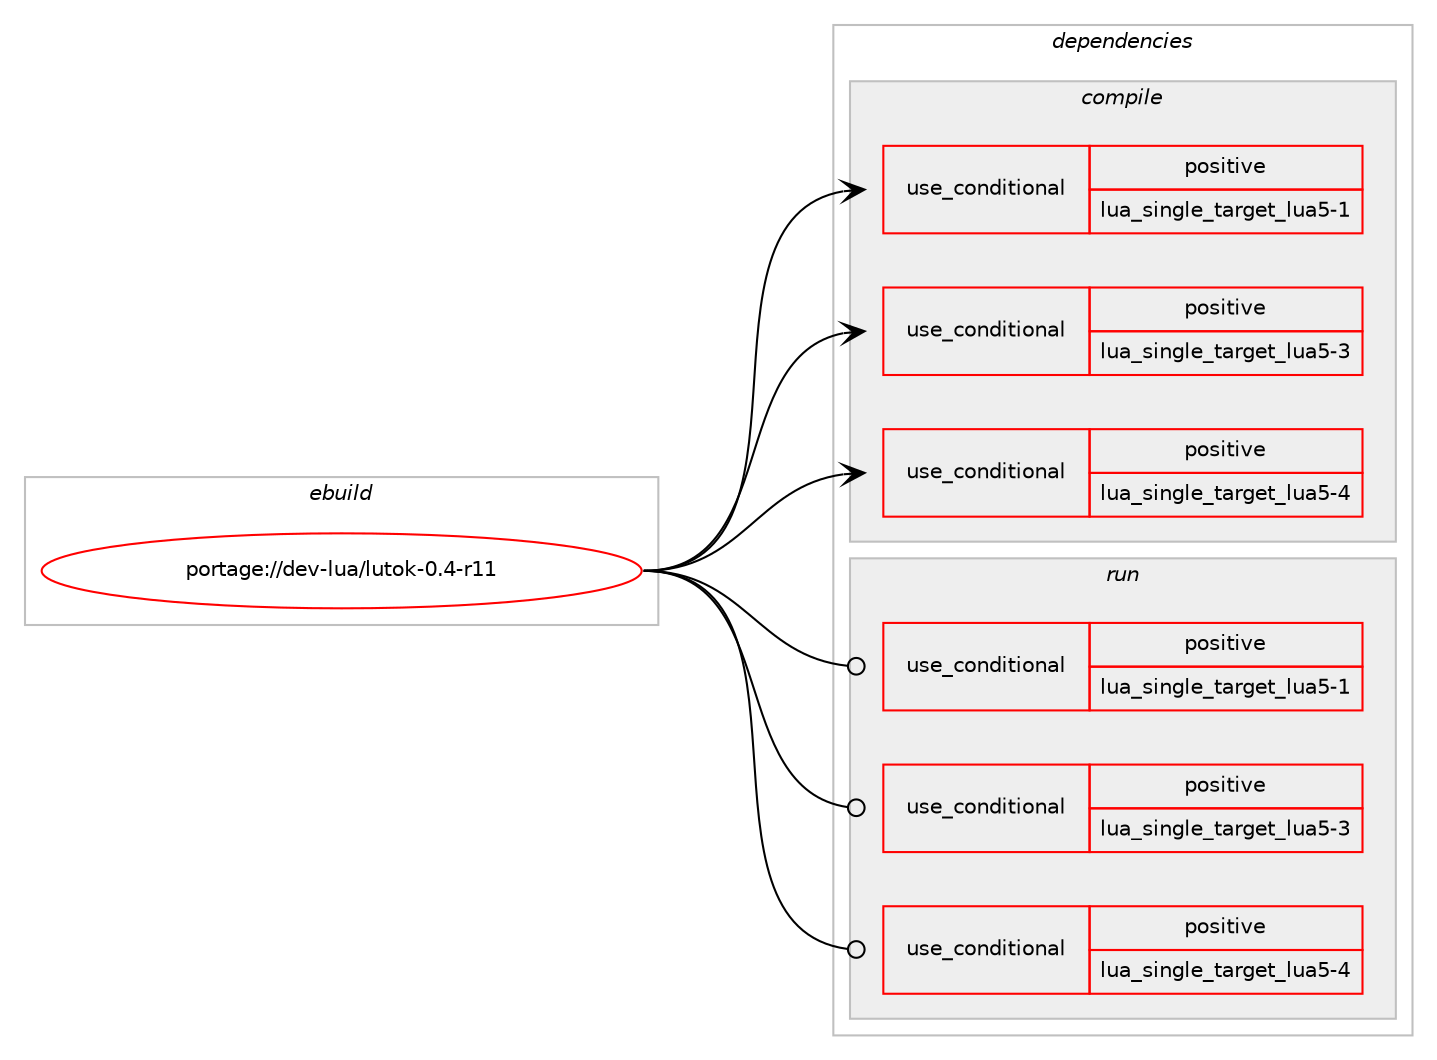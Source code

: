 digraph prolog {

# *************
# Graph options
# *************

newrank=true;
concentrate=true;
compound=true;
graph [rankdir=LR,fontname=Helvetica,fontsize=10,ranksep=1.5];#, ranksep=2.5, nodesep=0.2];
edge  [arrowhead=vee];
node  [fontname=Helvetica,fontsize=10];

# **********
# The ebuild
# **********

subgraph cluster_leftcol {
color=gray;
rank=same;
label=<<i>ebuild</i>>;
id [label="portage://dev-lua/lutok-0.4-r11", color=red, width=4, href="../dev-lua/lutok-0.4-r11.svg"];
}

# ****************
# The dependencies
# ****************

subgraph cluster_midcol {
color=gray;
label=<<i>dependencies</i>>;
subgraph cluster_compile {
fillcolor="#eeeeee";
style=filled;
label=<<i>compile</i>>;
subgraph cond28374 {
dependency59063 [label=<<TABLE BORDER="0" CELLBORDER="1" CELLSPACING="0" CELLPADDING="4"><TR><TD ROWSPAN="3" CELLPADDING="10">use_conditional</TD></TR><TR><TD>positive</TD></TR><TR><TD>lua_single_target_lua5-1</TD></TR></TABLE>>, shape=none, color=red];
# *** BEGIN UNKNOWN DEPENDENCY TYPE (TODO) ***
# dependency59063 -> package_dependency(portage://dev-lua/lutok-0.4-r11,install,no,dev-lang,lua,none,[,,],[slot(5.1)],[])
# *** END UNKNOWN DEPENDENCY TYPE (TODO) ***

}
id:e -> dependency59063:w [weight=20,style="solid",arrowhead="vee"];
subgraph cond28375 {
dependency59064 [label=<<TABLE BORDER="0" CELLBORDER="1" CELLSPACING="0" CELLPADDING="4"><TR><TD ROWSPAN="3" CELLPADDING="10">use_conditional</TD></TR><TR><TD>positive</TD></TR><TR><TD>lua_single_target_lua5-3</TD></TR></TABLE>>, shape=none, color=red];
# *** BEGIN UNKNOWN DEPENDENCY TYPE (TODO) ***
# dependency59064 -> package_dependency(portage://dev-lua/lutok-0.4-r11,install,no,dev-lang,lua,none,[,,],[slot(5.3)],[])
# *** END UNKNOWN DEPENDENCY TYPE (TODO) ***

}
id:e -> dependency59064:w [weight=20,style="solid",arrowhead="vee"];
subgraph cond28376 {
dependency59065 [label=<<TABLE BORDER="0" CELLBORDER="1" CELLSPACING="0" CELLPADDING="4"><TR><TD ROWSPAN="3" CELLPADDING="10">use_conditional</TD></TR><TR><TD>positive</TD></TR><TR><TD>lua_single_target_lua5-4</TD></TR></TABLE>>, shape=none, color=red];
# *** BEGIN UNKNOWN DEPENDENCY TYPE (TODO) ***
# dependency59065 -> package_dependency(portage://dev-lua/lutok-0.4-r11,install,no,dev-lang,lua,none,[,,],[slot(5.4)],[])
# *** END UNKNOWN DEPENDENCY TYPE (TODO) ***

}
id:e -> dependency59065:w [weight=20,style="solid",arrowhead="vee"];
}
subgraph cluster_compileandrun {
fillcolor="#eeeeee";
style=filled;
label=<<i>compile and run</i>>;
}
subgraph cluster_run {
fillcolor="#eeeeee";
style=filled;
label=<<i>run</i>>;
subgraph cond28377 {
dependency59066 [label=<<TABLE BORDER="0" CELLBORDER="1" CELLSPACING="0" CELLPADDING="4"><TR><TD ROWSPAN="3" CELLPADDING="10">use_conditional</TD></TR><TR><TD>positive</TD></TR><TR><TD>lua_single_target_lua5-1</TD></TR></TABLE>>, shape=none, color=red];
# *** BEGIN UNKNOWN DEPENDENCY TYPE (TODO) ***
# dependency59066 -> package_dependency(portage://dev-lua/lutok-0.4-r11,run,no,dev-lang,lua,none,[,,],[slot(5.1)],[])
# *** END UNKNOWN DEPENDENCY TYPE (TODO) ***

}
id:e -> dependency59066:w [weight=20,style="solid",arrowhead="odot"];
subgraph cond28378 {
dependency59067 [label=<<TABLE BORDER="0" CELLBORDER="1" CELLSPACING="0" CELLPADDING="4"><TR><TD ROWSPAN="3" CELLPADDING="10">use_conditional</TD></TR><TR><TD>positive</TD></TR><TR><TD>lua_single_target_lua5-3</TD></TR></TABLE>>, shape=none, color=red];
# *** BEGIN UNKNOWN DEPENDENCY TYPE (TODO) ***
# dependency59067 -> package_dependency(portage://dev-lua/lutok-0.4-r11,run,no,dev-lang,lua,none,[,,],[slot(5.3)],[])
# *** END UNKNOWN DEPENDENCY TYPE (TODO) ***

}
id:e -> dependency59067:w [weight=20,style="solid",arrowhead="odot"];
subgraph cond28379 {
dependency59068 [label=<<TABLE BORDER="0" CELLBORDER="1" CELLSPACING="0" CELLPADDING="4"><TR><TD ROWSPAN="3" CELLPADDING="10">use_conditional</TD></TR><TR><TD>positive</TD></TR><TR><TD>lua_single_target_lua5-4</TD></TR></TABLE>>, shape=none, color=red];
# *** BEGIN UNKNOWN DEPENDENCY TYPE (TODO) ***
# dependency59068 -> package_dependency(portage://dev-lua/lutok-0.4-r11,run,no,dev-lang,lua,none,[,,],[slot(5.4)],[])
# *** END UNKNOWN DEPENDENCY TYPE (TODO) ***

}
id:e -> dependency59068:w [weight=20,style="solid",arrowhead="odot"];
}
}

# **************
# The candidates
# **************

subgraph cluster_choices {
rank=same;
color=gray;
label=<<i>candidates</i>>;

}

}
